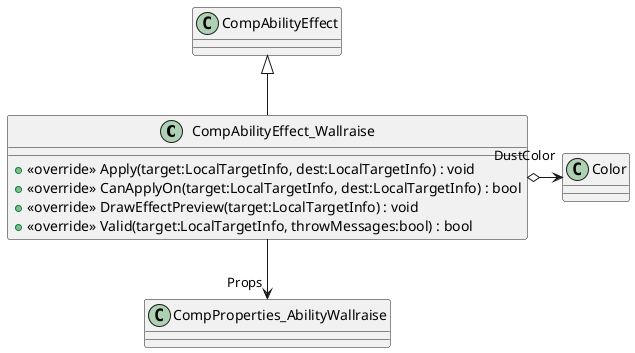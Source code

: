 @startuml
class CompAbilityEffect_Wallraise {
    + <<override>> Apply(target:LocalTargetInfo, dest:LocalTargetInfo) : void
    + <<override>> CanApplyOn(target:LocalTargetInfo, dest:LocalTargetInfo) : bool
    + <<override>> DrawEffectPreview(target:LocalTargetInfo) : void
    + <<override>> Valid(target:LocalTargetInfo, throwMessages:bool) : bool
}
CompAbilityEffect <|-- CompAbilityEffect_Wallraise
CompAbilityEffect_Wallraise o-> "DustColor" Color
CompAbilityEffect_Wallraise --> "Props" CompProperties_AbilityWallraise
@enduml
